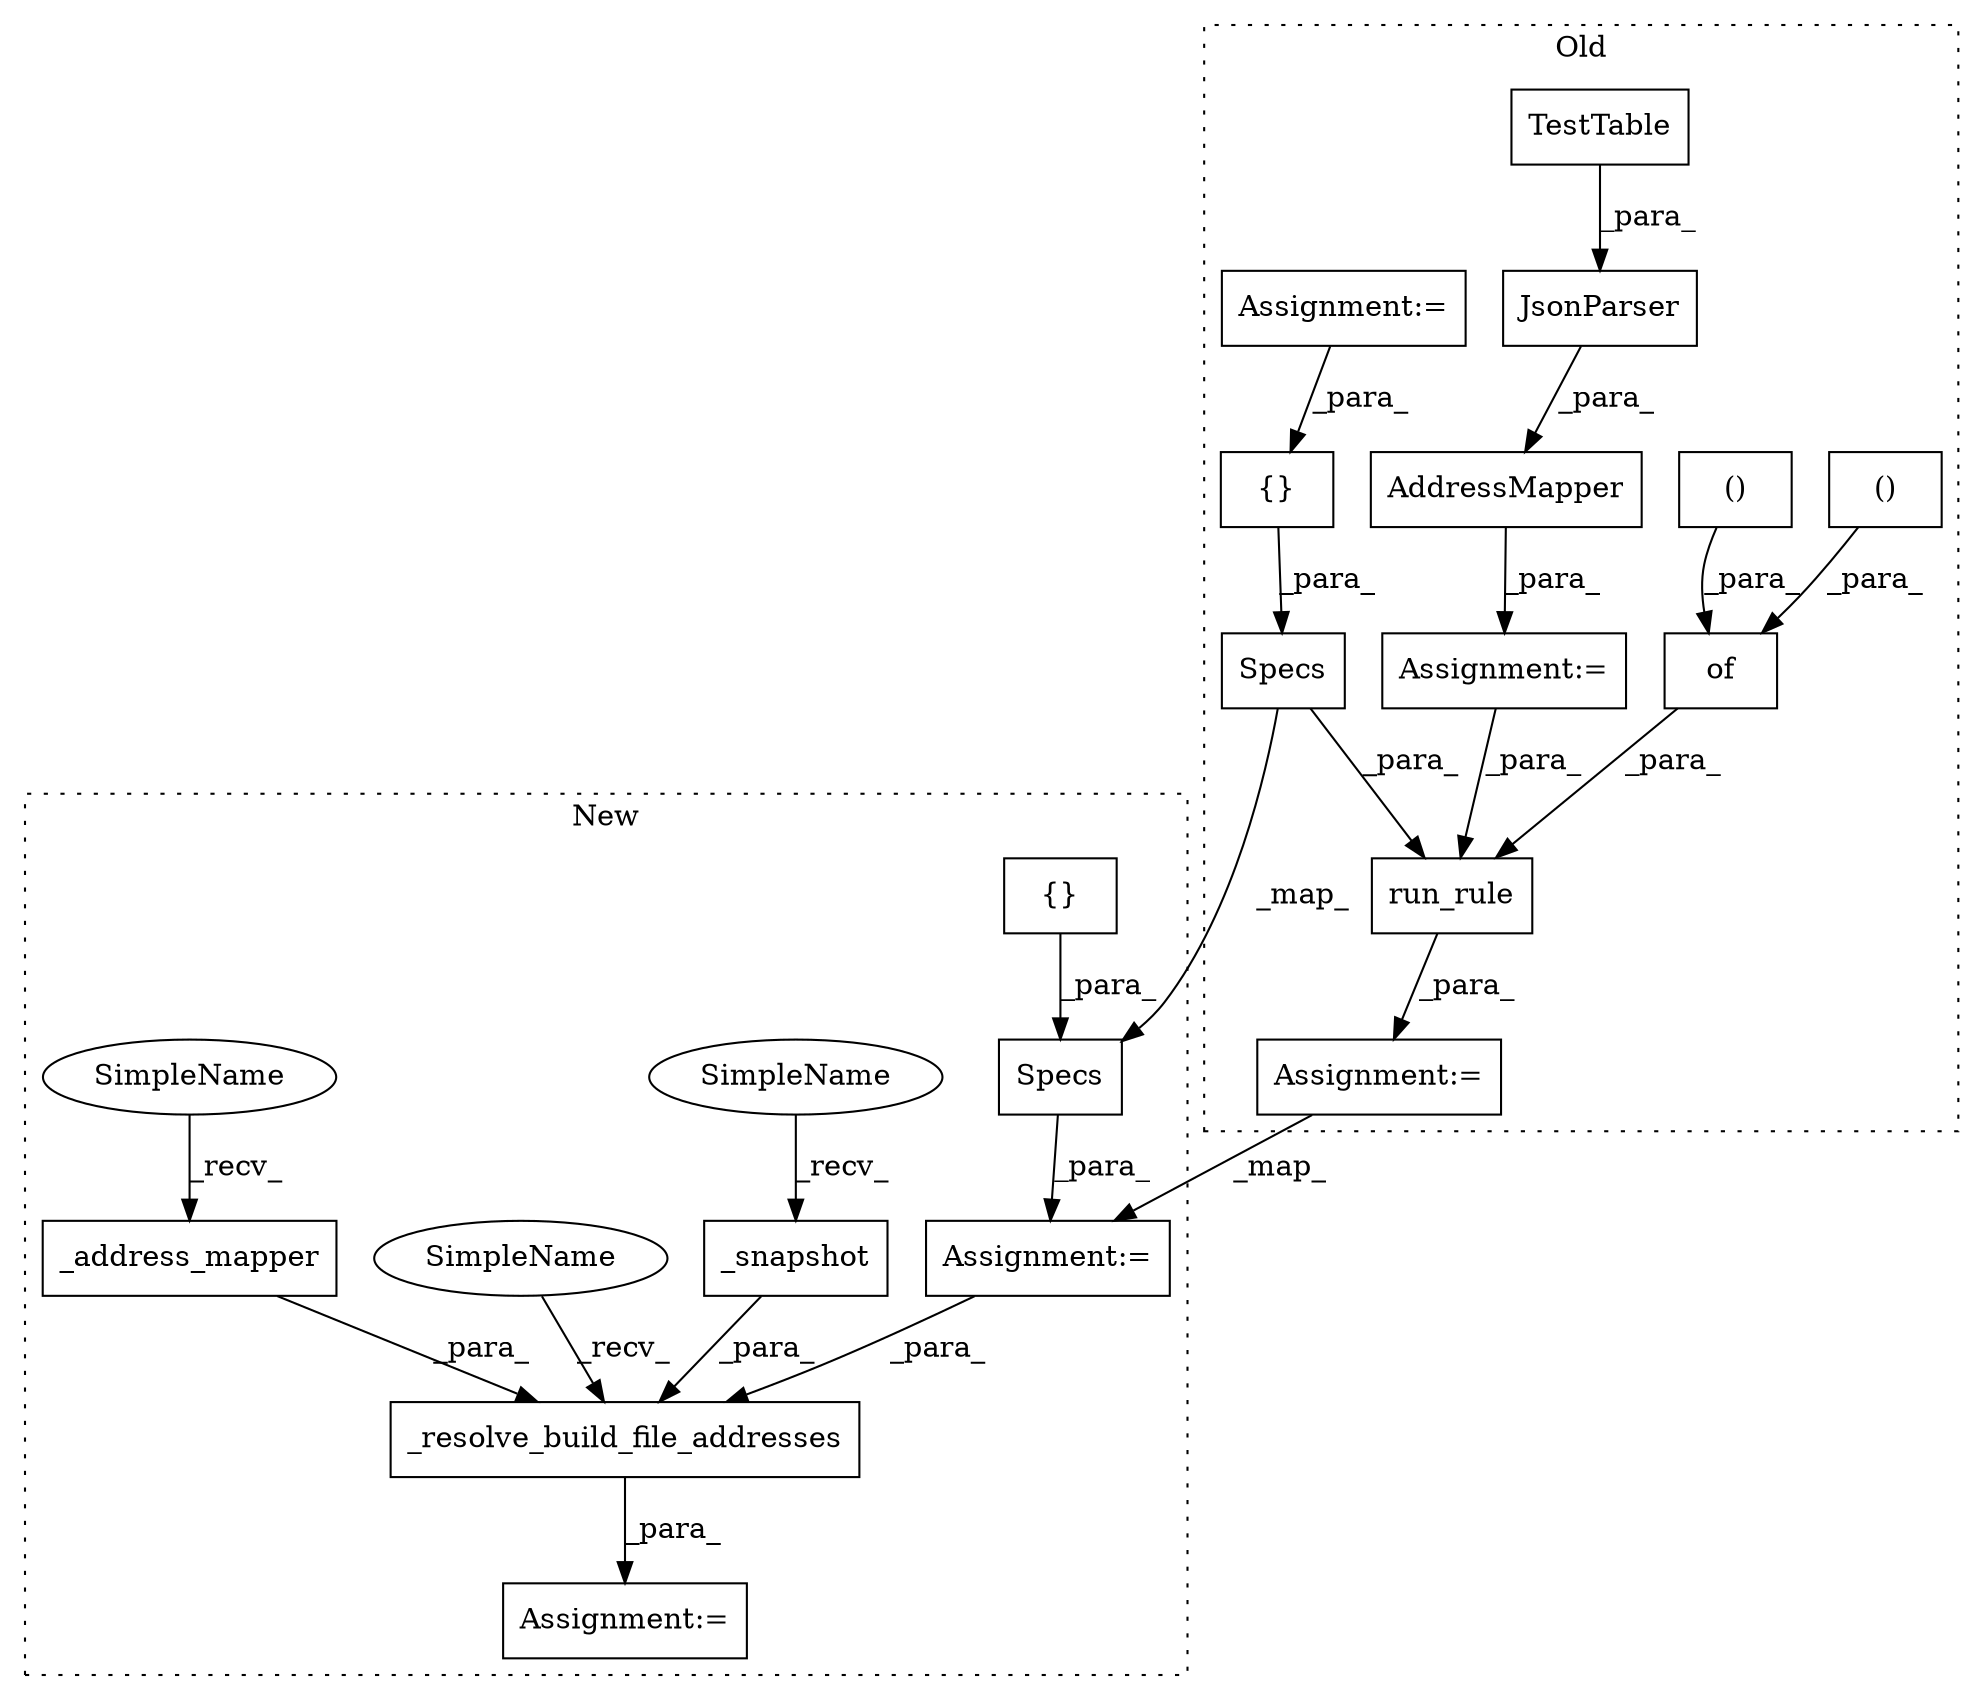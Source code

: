 digraph G {
subgraph cluster0 {
1 [label="()" a="106" s="4898" l="29" shape="box"];
4 [label="run_rule" a="32" s="4721,4951" l="9,1" shape="box"];
5 [label="()" a="106" s="4845" l="30" shape="box"];
6 [label="AddressMapper" a="32" s="4387,4424" l="14,1" shape="box"];
7 [label="of" a="32" s="4837,4950" l="8,1" shape="box"];
8 [label="TestTable" a="32" s="4412" l="11" shape="box"];
10 [label="Specs" a="32" s="4777,4831" l="6,1" shape="box"];
11 [label="Assignment:=" a="7" s="4386" l="1" shape="box"];
13 [label="JsonParser" a="32" s="4401,4423" l="11,1" shape="box"];
15 [label="{}" a="4" s="4792,4797" l="1,1" shape="box"];
17 [label="Assignment:=" a="7" s="4341" l="1" shape="box"];
19 [label="Assignment:=" a="7" s="4720" l="1" shape="box"];
label = "Old";
style="dotted";
}
subgraph cluster1 {
2 [label="_resolve_build_file_addresses" a="32" s="5658,5748" l="30,1" shape="box"];
3 [label="_address_mapper" a="32" s="5731" l="17" shape="box"];
9 [label="Specs" a="32" s="5398,5472" l="6,1" shape="box"];
12 [label="Assignment:=" a="7" s="5652" l="1" shape="box"];
14 [label="{}" a="4" s="5413,5438" l="1,1" shape="box"];
16 [label="_snapshot" a="32" s="5714" l="11" shape="box"];
18 [label="Assignment:=" a="7" s="5397" l="1" shape="box"];
20 [label="SimpleName" a="42" s="5709" l="4" shape="ellipse"];
21 [label="SimpleName" a="42" s="5653" l="4" shape="ellipse"];
22 [label="SimpleName" a="42" s="5726" l="4" shape="ellipse"];
label = "New";
style="dotted";
}
1 -> 7 [label="_para_"];
2 -> 12 [label="_para_"];
3 -> 2 [label="_para_"];
4 -> 19 [label="_para_"];
5 -> 7 [label="_para_"];
6 -> 11 [label="_para_"];
7 -> 4 [label="_para_"];
8 -> 13 [label="_para_"];
9 -> 18 [label="_para_"];
10 -> 9 [label="_map_"];
10 -> 4 [label="_para_"];
11 -> 4 [label="_para_"];
13 -> 6 [label="_para_"];
14 -> 9 [label="_para_"];
15 -> 10 [label="_para_"];
16 -> 2 [label="_para_"];
17 -> 15 [label="_para_"];
18 -> 2 [label="_para_"];
19 -> 18 [label="_map_"];
20 -> 16 [label="_recv_"];
21 -> 2 [label="_recv_"];
22 -> 3 [label="_recv_"];
}